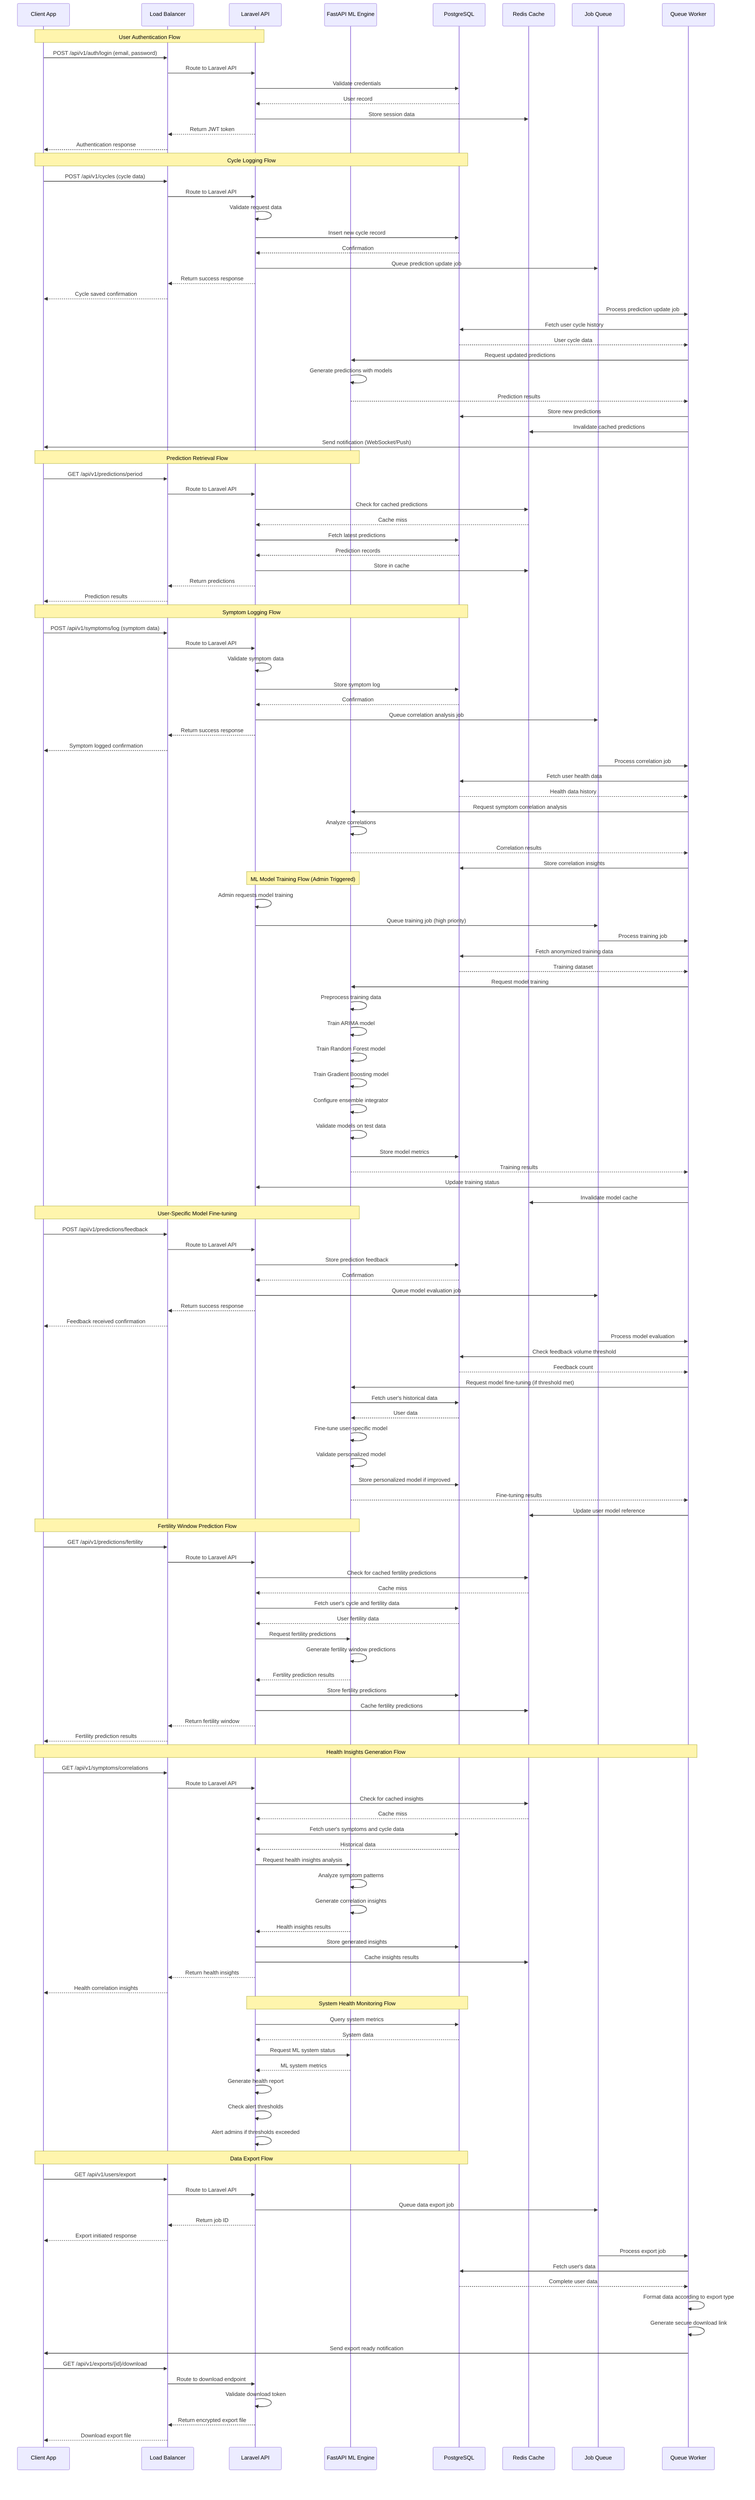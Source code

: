 sequenceDiagram
    %% Actors
    participant Client as Client App
    participant LB as Load Balancer
    participant API as Laravel API
    participant MLAPI as FastAPI ML Engine
    participant DB as PostgreSQL
    participant Cache as Redis Cache
    participant Queue as Job Queue
    participant Worker as Queue Worker
    
    %% User Authentication Flow
    Note over Client,API: User Authentication Flow
    Client->>LB: POST /api/v1/auth/login (email, password)
    LB->>API: Route to Laravel API
    API->>DB: Validate credentials
    DB-->>API: User record
    API->>Cache: Store session data
    API-->>LB: Return JWT token
    LB-->>Client: Authentication response
    
    %% Cycle Logging Flow
    Note over Client,DB: Cycle Logging Flow
    Client->>LB: POST /api/v1/cycles (cycle data)
    LB->>API: Route to Laravel API
    API->>API: Validate request data
    API->>DB: Insert new cycle record
    DB-->>API: Confirmation
    API->>Queue: Queue prediction update job
    API-->>LB: Return success response
    LB-->>Client: Cycle saved confirmation
    Queue->>Worker: Process prediction update job
    Worker->>DB: Fetch user cycle history
    DB-->>Worker: User cycle data
    Worker->>MLAPI: Request updated predictions
    MLAPI->>MLAPI: Generate predictions with models
    MLAPI-->>Worker: Prediction results
    Worker->>DB: Store new predictions
    Worker->>Cache: Invalidate cached predictions
    Worker->>Client: Send notification (WebSocket/Push)
    
    %% Prediction Retrieval Flow
    Note over Client,MLAPI: Prediction Retrieval Flow
    Client->>LB: GET /api/v1/predictions/period
    LB->>API: Route to Laravel API
    API->>Cache: Check for cached predictions
    Cache-->>API: Cache miss
    API->>DB: Fetch latest predictions
    DB-->>API: Prediction records
    API->>Cache: Store in cache
    API-->>LB: Return predictions
    LB-->>Client: Prediction results
    
    %% Symptom Logging Flow
    Note over Client,DB: Symptom Logging Flow
    Client->>LB: POST /api/v1/symptoms/log (symptom data)
    LB->>API: Route to Laravel API
    API->>API: Validate symptom data
    API->>DB: Store symptom log
    DB-->>API: Confirmation
    API->>Queue: Queue correlation analysis job
    API-->>LB: Return success response
    LB-->>Client: Symptom logged confirmation
    Queue->>Worker: Process correlation job
    Worker->>DB: Fetch user health data
    DB-->>Worker: Health data history
    Worker->>MLAPI: Request symptom correlation analysis
    MLAPI->>MLAPI: Analyze correlations
    MLAPI-->>Worker: Correlation results
    Worker->>DB: Store correlation insights
    
    %% ML Model Training Flow
    Note over API,MLAPI: ML Model Training Flow (Admin Triggered)
    API->>API: Admin requests model training
    API->>Queue: Queue training job (high priority)
    Queue->>Worker: Process training job
    Worker->>DB: Fetch anonymized training data
    DB-->>Worker: Training dataset
    Worker->>MLAPI: Request model training
    MLAPI->>MLAPI: Preprocess training data
    MLAPI->>MLAPI: Train ARIMA model
    MLAPI->>MLAPI: Train Random Forest model
    MLAPI->>MLAPI: Train Gradient Boosting model
    MLAPI->>MLAPI: Configure ensemble integrator
    MLAPI->>MLAPI: Validate models on test data
    MLAPI->>DB: Store model metrics
    MLAPI-->>Worker: Training results
    Worker->>API: Update training status
    Worker->>Cache: Invalidate model cache
    
    %% User-Specific Model Fine-tuning Flow
    Note over Client,MLAPI: User-Specific Model Fine-tuning
    Client->>LB: POST /api/v1/predictions/feedback
    LB->>API: Route to Laravel API
    API->>DB: Store prediction feedback
    DB-->>API: Confirmation
    API->>Queue: Queue model evaluation job
    API-->>LB: Return success response
    LB-->>Client: Feedback received confirmation
    Queue->>Worker: Process model evaluation
    Worker->>DB: Check feedback volume threshold
    DB-->>Worker: Feedback count
    Worker->>MLAPI: Request model fine-tuning (if threshold met)
    MLAPI->>DB: Fetch user's historical data
    DB-->>MLAPI: User data
    MLAPI->>MLAPI: Fine-tune user-specific model
    MLAPI->>MLAPI: Validate personalized model
    MLAPI->>DB: Store personalized model if improved
    MLAPI-->>Worker: Fine-tuning results
    Worker->>Cache: Update user model reference
    
    %% Fertility Window Prediction Flow
    Note over Client,MLAPI: Fertility Window Prediction Flow
    Client->>LB: GET /api/v1/predictions/fertility
    LB->>API: Route to Laravel API
    API->>Cache: Check for cached fertility predictions
    Cache-->>API: Cache miss
    API->>DB: Fetch user's cycle and fertility data
    DB-->>API: User fertility data
    API->>MLAPI: Request fertility predictions
    MLAPI->>MLAPI: Generate fertility window predictions
    MLAPI-->>API: Fertility prediction results
    API->>DB: Store fertility predictions
    API->>Cache: Cache fertility predictions
    API-->>LB: Return fertility window
    LB-->>Client: Fertility prediction results
    
    %% Health Insights Generation Flow
    Note over Client,Worker: Health Insights Generation Flow
    Client->>LB: GET /api/v1/symptoms/correlations
    LB->>API: Route to Laravel API
    API->>Cache: Check for cached insights
    Cache-->>API: Cache miss
    API->>DB: Fetch user's symptoms and cycle data
    DB-->>API: Historical data
    API->>MLAPI: Request health insights analysis
    MLAPI->>MLAPI: Analyze symptom patterns
    MLAPI->>MLAPI: Generate correlation insights
    MLAPI-->>API: Health insights results
    API->>DB: Store generated insights
    API->>Cache: Cache insights results
    API-->>LB: Return health insights
    LB-->>Client: Health correlation insights
    
    %% System Health Monitoring Flow
    Note over API,DB: System Health Monitoring Flow
    API->>DB: Query system metrics
    DB-->>API: System data
    API->>MLAPI: Request ML system status
    MLAPI-->>API: ML system metrics
    API->>API: Generate health report
    API->>API: Check alert thresholds
    API->>API: Alert admins if thresholds exceeded
    
    %% Data Export Flow
    Note over Client,DB: Data Export Flow
    Client->>LB: GET /api/v1/users/export
    LB->>API: Route to Laravel API
    API->>Queue: Queue data export job
    API-->>LB: Return job ID
    LB-->>Client: Export initiated response
    Queue->>Worker: Process export job
    Worker->>DB: Fetch user's data
    DB-->>Worker: Complete user data
    Worker->>Worker: Format data according to export type
    Worker->>Worker: Generate secure download link
    Worker->>Client: Send export ready notification
    Client->>LB: GET /api/v1/exports/{id}/download
    LB->>API: Route to download endpoint
    API->>API: Validate download token
    API-->>LB: Return encrypted export file
    LB-->>Client: Download export file